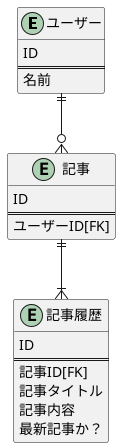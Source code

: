 @startuml
  entity "ユーザー" {
    ID
    ==
    名前
  }

  entity "記事" {
    ID
    ==
    ユーザーID[FK]
  }

  entity "記事履歴" {
    ID
    ==
    記事ID[FK]
    記事タイトル
    記事内容
    最新記事か？
  }

  ユーザー ||--o{ 記事
  記事 ||--|{ 記事履歴
@enduml